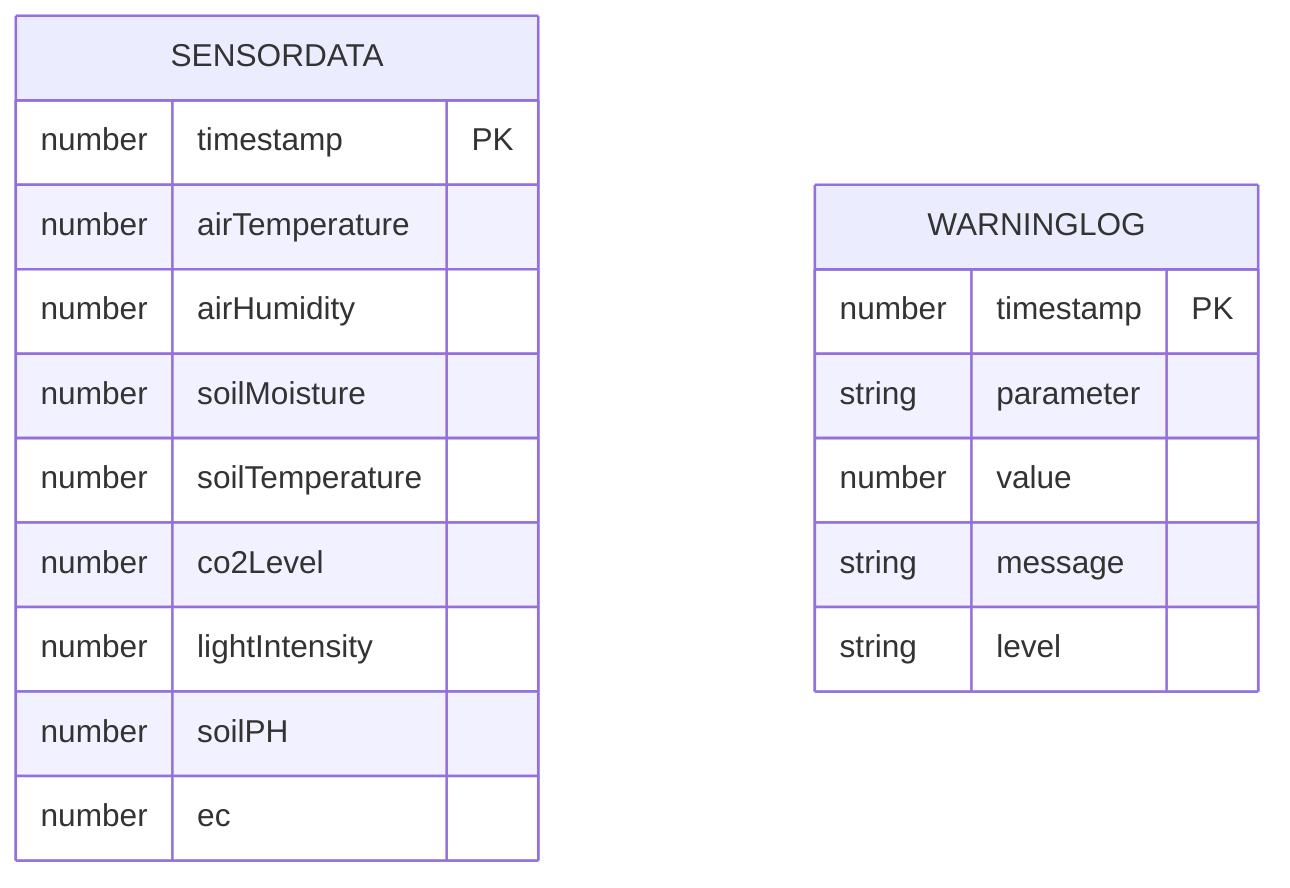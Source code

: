 erDiagram
    SENSORDATA {
        number timestamp PK
        number airTemperature
        number airHumidity
        number soilMoisture
        number soilTemperature
        number co2Level
        number lightIntensity
        number soilPH
        number ec
    }
    
    WARNINGLOG {
        number timestamp PK
        string parameter
        number value
        string message
        string level
    }
